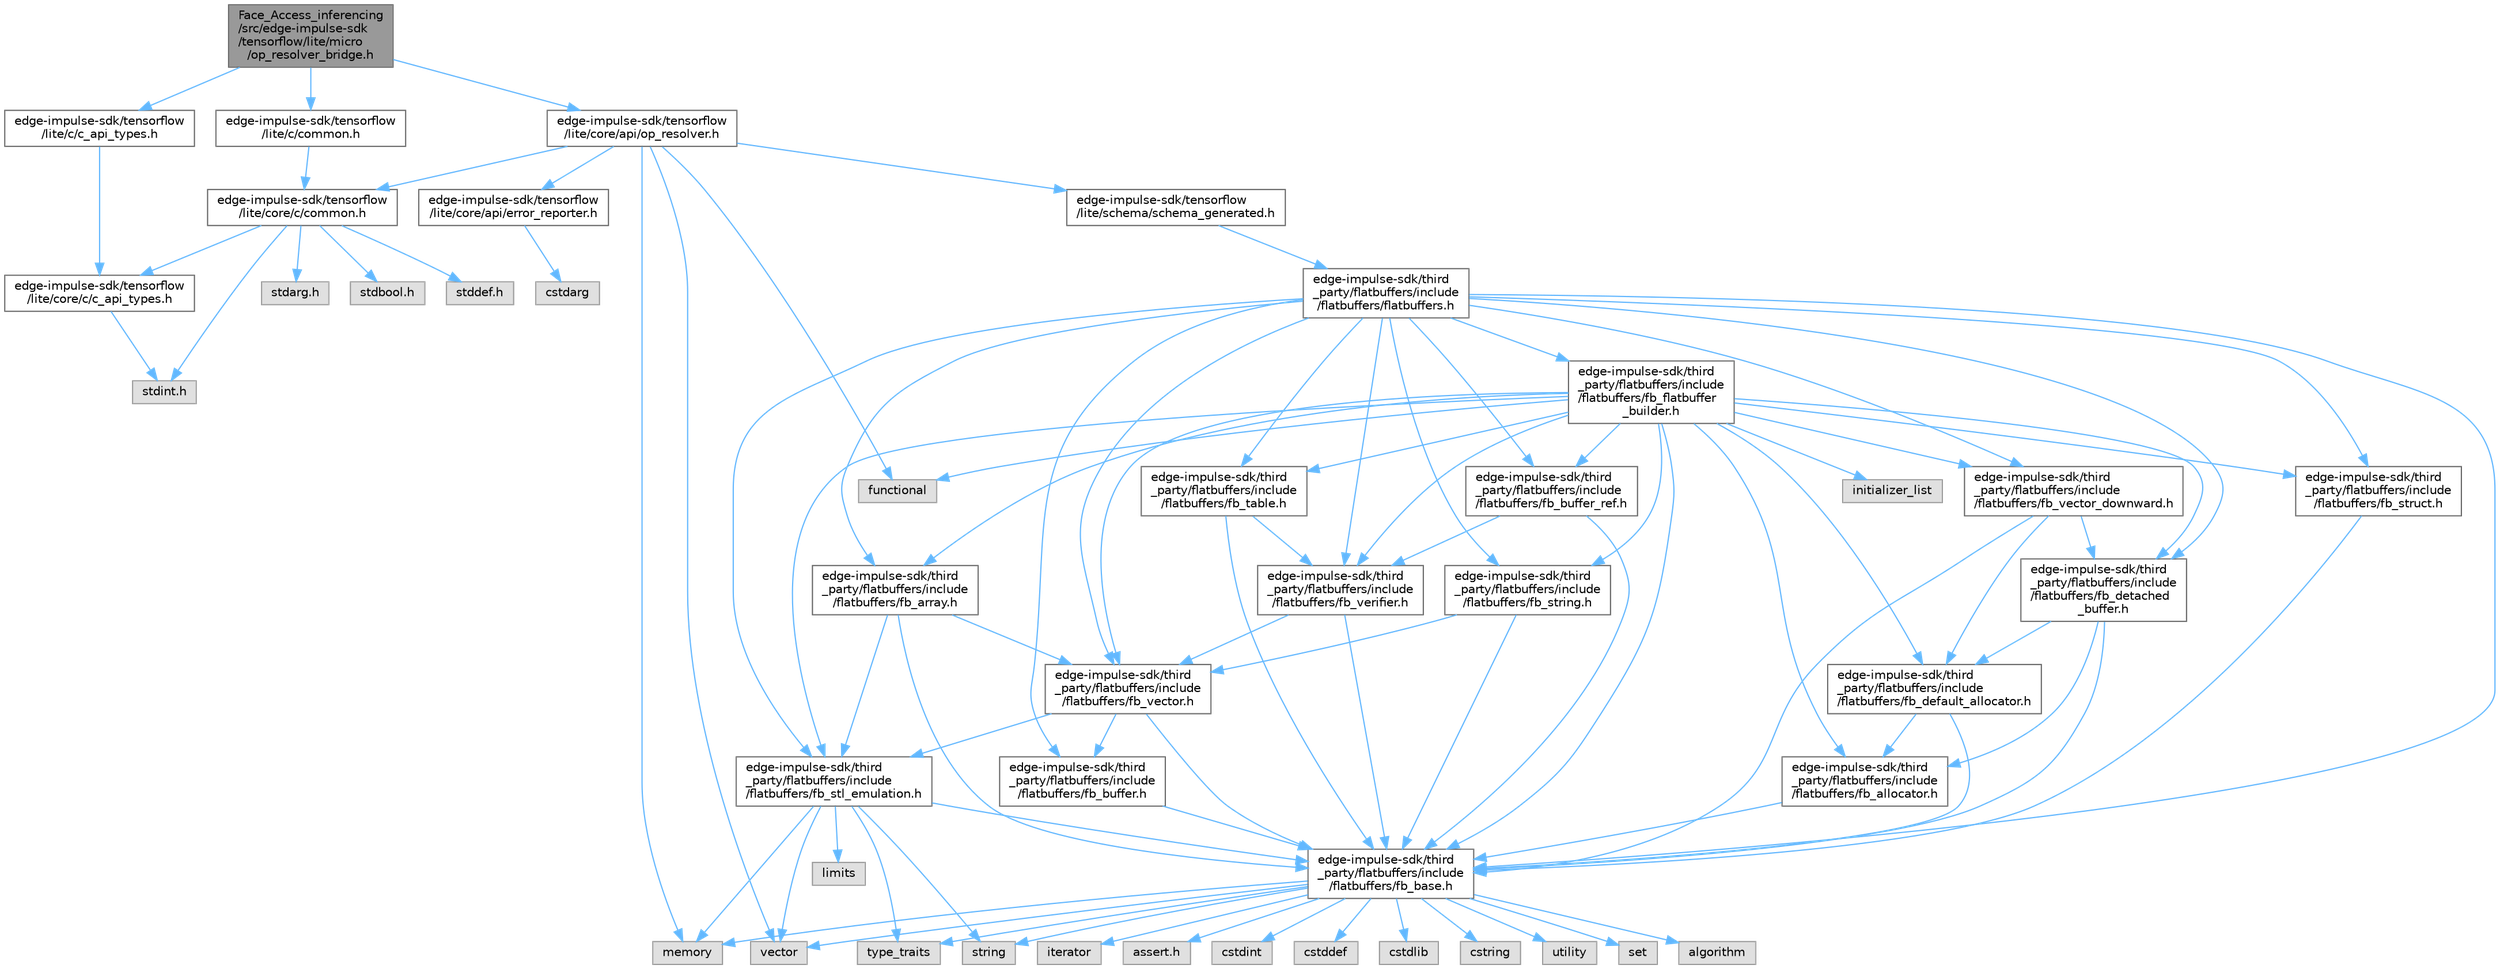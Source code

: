 digraph "Face_Access_inferencing/src/edge-impulse-sdk/tensorflow/lite/micro/op_resolver_bridge.h"
{
 // LATEX_PDF_SIZE
  bgcolor="transparent";
  edge [fontname=Helvetica,fontsize=10,labelfontname=Helvetica,labelfontsize=10];
  node [fontname=Helvetica,fontsize=10,shape=box,height=0.2,width=0.4];
  Node1 [id="Node000001",label="Face_Access_inferencing\l/src/edge-impulse-sdk\l/tensorflow/lite/micro\l/op_resolver_bridge.h",height=0.2,width=0.4,color="gray40", fillcolor="grey60", style="filled", fontcolor="black",tooltip=" "];
  Node1 -> Node2 [id="edge92_Node000001_Node000002",color="steelblue1",style="solid",tooltip=" "];
  Node2 [id="Node000002",label="edge-impulse-sdk/tensorflow\l/lite/c/c_api_types.h",height=0.2,width=0.4,color="grey40", fillcolor="white", style="filled",URL="$_face___access__inferencing_2src_2edge-impulse-sdk_2tensorflow_2lite_2c_2c__api__types_8h.html",tooltip=" "];
  Node2 -> Node3 [id="edge93_Node000002_Node000003",color="steelblue1",style="solid",tooltip=" "];
  Node3 [id="Node000003",label="edge-impulse-sdk/tensorflow\l/lite/core/c/c_api_types.h",height=0.2,width=0.4,color="grey40", fillcolor="white", style="filled",URL="$_face___access__inferencing_2src_2edge-impulse-sdk_2tensorflow_2lite_2core_2c_2c__api__types_8h.html",tooltip=" "];
  Node3 -> Node4 [id="edge94_Node000003_Node000004",color="steelblue1",style="solid",tooltip=" "];
  Node4 [id="Node000004",label="stdint.h",height=0.2,width=0.4,color="grey60", fillcolor="#E0E0E0", style="filled",tooltip=" "];
  Node1 -> Node5 [id="edge95_Node000001_Node000005",color="steelblue1",style="solid",tooltip=" "];
  Node5 [id="Node000005",label="edge-impulse-sdk/tensorflow\l/lite/c/common.h",height=0.2,width=0.4,color="grey40", fillcolor="white", style="filled",URL="$_face___access__inferencing_2src_2edge-impulse-sdk_2tensorflow_2lite_2c_2common_8h.html",tooltip=" "];
  Node5 -> Node6 [id="edge96_Node000005_Node000006",color="steelblue1",style="solid",tooltip=" "];
  Node6 [id="Node000006",label="edge-impulse-sdk/tensorflow\l/lite/core/c/common.h",height=0.2,width=0.4,color="grey40", fillcolor="white", style="filled",URL="$_face___access__inferencing_2src_2edge-impulse-sdk_2tensorflow_2lite_2core_2c_2common_8h.html",tooltip=" "];
  Node6 -> Node7 [id="edge97_Node000006_Node000007",color="steelblue1",style="solid",tooltip=" "];
  Node7 [id="Node000007",label="stdarg.h",height=0.2,width=0.4,color="grey60", fillcolor="#E0E0E0", style="filled",tooltip=" "];
  Node6 -> Node8 [id="edge98_Node000006_Node000008",color="steelblue1",style="solid",tooltip=" "];
  Node8 [id="Node000008",label="stdbool.h",height=0.2,width=0.4,color="grey60", fillcolor="#E0E0E0", style="filled",tooltip=" "];
  Node6 -> Node9 [id="edge99_Node000006_Node000009",color="steelblue1",style="solid",tooltip=" "];
  Node9 [id="Node000009",label="stddef.h",height=0.2,width=0.4,color="grey60", fillcolor="#E0E0E0", style="filled",tooltip=" "];
  Node6 -> Node4 [id="edge100_Node000006_Node000004",color="steelblue1",style="solid",tooltip=" "];
  Node6 -> Node3 [id="edge101_Node000006_Node000003",color="steelblue1",style="solid",tooltip=" "];
  Node1 -> Node10 [id="edge102_Node000001_Node000010",color="steelblue1",style="solid",tooltip=" "];
  Node10 [id="Node000010",label="edge-impulse-sdk/tensorflow\l/lite/core/api/op_resolver.h",height=0.2,width=0.4,color="grey40", fillcolor="white", style="filled",URL="$_face___access__inferencing_2src_2edge-impulse-sdk_2tensorflow_2lite_2core_2api_2op__resolver_8h.html",tooltip=" "];
  Node10 -> Node11 [id="edge103_Node000010_Node000011",color="steelblue1",style="solid",tooltip=" "];
  Node11 [id="Node000011",label="functional",height=0.2,width=0.4,color="grey60", fillcolor="#E0E0E0", style="filled",tooltip=" "];
  Node10 -> Node12 [id="edge104_Node000010_Node000012",color="steelblue1",style="solid",tooltip=" "];
  Node12 [id="Node000012",label="memory",height=0.2,width=0.4,color="grey60", fillcolor="#E0E0E0", style="filled",tooltip=" "];
  Node10 -> Node13 [id="edge105_Node000010_Node000013",color="steelblue1",style="solid",tooltip=" "];
  Node13 [id="Node000013",label="vector",height=0.2,width=0.4,color="grey60", fillcolor="#E0E0E0", style="filled",tooltip=" "];
  Node10 -> Node14 [id="edge106_Node000010_Node000014",color="steelblue1",style="solid",tooltip=" "];
  Node14 [id="Node000014",label="edge-impulse-sdk/tensorflow\l/lite/core/api/error_reporter.h",height=0.2,width=0.4,color="grey40", fillcolor="white", style="filled",URL="$_face___access__inferencing_2src_2edge-impulse-sdk_2tensorflow_2lite_2core_2api_2error__reporter_8h.html",tooltip=" "];
  Node14 -> Node15 [id="edge107_Node000014_Node000015",color="steelblue1",style="solid",tooltip=" "];
  Node15 [id="Node000015",label="cstdarg",height=0.2,width=0.4,color="grey60", fillcolor="#E0E0E0", style="filled",tooltip=" "];
  Node10 -> Node6 [id="edge108_Node000010_Node000006",color="steelblue1",style="solid",tooltip=" "];
  Node10 -> Node16 [id="edge109_Node000010_Node000016",color="steelblue1",style="solid",tooltip=" "];
  Node16 [id="Node000016",label="edge-impulse-sdk/tensorflow\l/lite/schema/schema_generated.h",height=0.2,width=0.4,color="grey40", fillcolor="white", style="filled",URL="$_face___access__inferencing_2src_2edge-impulse-sdk_2tensorflow_2lite_2schema_2schema__generated_8h.html",tooltip=" "];
  Node16 -> Node17 [id="edge110_Node000016_Node000017",color="steelblue1",style="solid",tooltip=" "];
  Node17 [id="Node000017",label="edge-impulse-sdk/third\l_party/flatbuffers/include\l/flatbuffers/flatbuffers.h",height=0.2,width=0.4,color="grey40", fillcolor="white", style="filled",URL="$_face___access__inferencing_2src_2edge-impulse-sdk_2third__party_2flatbuffers_2include_2flatbuffers_2flatbuffers_8h.html",tooltip=" "];
  Node17 -> Node18 [id="edge111_Node000017_Node000018",color="steelblue1",style="solid",tooltip=" "];
  Node18 [id="Node000018",label="edge-impulse-sdk/third\l_party/flatbuffers/include\l/flatbuffers/fb_array.h",height=0.2,width=0.4,color="grey40", fillcolor="white", style="filled",URL="$fb__array_8h.html",tooltip=" "];
  Node18 -> Node19 [id="edge112_Node000018_Node000019",color="steelblue1",style="solid",tooltip=" "];
  Node19 [id="Node000019",label="edge-impulse-sdk/third\l_party/flatbuffers/include\l/flatbuffers/fb_base.h",height=0.2,width=0.4,color="grey40", fillcolor="white", style="filled",URL="$fb__base_8h.html",tooltip=" "];
  Node19 -> Node20 [id="edge113_Node000019_Node000020",color="steelblue1",style="solid",tooltip=" "];
  Node20 [id="Node000020",label="assert.h",height=0.2,width=0.4,color="grey60", fillcolor="#E0E0E0", style="filled",tooltip=" "];
  Node19 -> Node21 [id="edge114_Node000019_Node000021",color="steelblue1",style="solid",tooltip=" "];
  Node21 [id="Node000021",label="cstdint",height=0.2,width=0.4,color="grey60", fillcolor="#E0E0E0", style="filled",tooltip=" "];
  Node19 -> Node22 [id="edge115_Node000019_Node000022",color="steelblue1",style="solid",tooltip=" "];
  Node22 [id="Node000022",label="cstddef",height=0.2,width=0.4,color="grey60", fillcolor="#E0E0E0", style="filled",tooltip=" "];
  Node19 -> Node23 [id="edge116_Node000019_Node000023",color="steelblue1",style="solid",tooltip=" "];
  Node23 [id="Node000023",label="cstdlib",height=0.2,width=0.4,color="grey60", fillcolor="#E0E0E0", style="filled",tooltip=" "];
  Node19 -> Node24 [id="edge117_Node000019_Node000024",color="steelblue1",style="solid",tooltip=" "];
  Node24 [id="Node000024",label="cstring",height=0.2,width=0.4,color="grey60", fillcolor="#E0E0E0", style="filled",tooltip=" "];
  Node19 -> Node25 [id="edge118_Node000019_Node000025",color="steelblue1",style="solid",tooltip=" "];
  Node25 [id="Node000025",label="utility",height=0.2,width=0.4,color="grey60", fillcolor="#E0E0E0", style="filled",tooltip=" "];
  Node19 -> Node26 [id="edge119_Node000019_Node000026",color="steelblue1",style="solid",tooltip=" "];
  Node26 [id="Node000026",label="string",height=0.2,width=0.4,color="grey60", fillcolor="#E0E0E0", style="filled",tooltip=" "];
  Node19 -> Node27 [id="edge120_Node000019_Node000027",color="steelblue1",style="solid",tooltip=" "];
  Node27 [id="Node000027",label="type_traits",height=0.2,width=0.4,color="grey60", fillcolor="#E0E0E0", style="filled",tooltip=" "];
  Node19 -> Node13 [id="edge121_Node000019_Node000013",color="steelblue1",style="solid",tooltip=" "];
  Node19 -> Node28 [id="edge122_Node000019_Node000028",color="steelblue1",style="solid",tooltip=" "];
  Node28 [id="Node000028",label="set",height=0.2,width=0.4,color="grey60", fillcolor="#E0E0E0", style="filled",tooltip=" "];
  Node19 -> Node29 [id="edge123_Node000019_Node000029",color="steelblue1",style="solid",tooltip=" "];
  Node29 [id="Node000029",label="algorithm",height=0.2,width=0.4,color="grey60", fillcolor="#E0E0E0", style="filled",tooltip=" "];
  Node19 -> Node30 [id="edge124_Node000019_Node000030",color="steelblue1",style="solid",tooltip=" "];
  Node30 [id="Node000030",label="iterator",height=0.2,width=0.4,color="grey60", fillcolor="#E0E0E0", style="filled",tooltip=" "];
  Node19 -> Node12 [id="edge125_Node000019_Node000012",color="steelblue1",style="solid",tooltip=" "];
  Node18 -> Node31 [id="edge126_Node000018_Node000031",color="steelblue1",style="solid",tooltip=" "];
  Node31 [id="Node000031",label="edge-impulse-sdk/third\l_party/flatbuffers/include\l/flatbuffers/fb_stl_emulation.h",height=0.2,width=0.4,color="grey40", fillcolor="white", style="filled",URL="$fb__stl__emulation_8h.html",tooltip=" "];
  Node31 -> Node19 [id="edge127_Node000031_Node000019",color="steelblue1",style="solid",tooltip=" "];
  Node31 -> Node26 [id="edge128_Node000031_Node000026",color="steelblue1",style="solid",tooltip=" "];
  Node31 -> Node27 [id="edge129_Node000031_Node000027",color="steelblue1",style="solid",tooltip=" "];
  Node31 -> Node13 [id="edge130_Node000031_Node000013",color="steelblue1",style="solid",tooltip=" "];
  Node31 -> Node12 [id="edge131_Node000031_Node000012",color="steelblue1",style="solid",tooltip=" "];
  Node31 -> Node32 [id="edge132_Node000031_Node000032",color="steelblue1",style="solid",tooltip=" "];
  Node32 [id="Node000032",label="limits",height=0.2,width=0.4,color="grey60", fillcolor="#E0E0E0", style="filled",tooltip=" "];
  Node18 -> Node33 [id="edge133_Node000018_Node000033",color="steelblue1",style="solid",tooltip=" "];
  Node33 [id="Node000033",label="edge-impulse-sdk/third\l_party/flatbuffers/include\l/flatbuffers/fb_vector.h",height=0.2,width=0.4,color="grey40", fillcolor="white", style="filled",URL="$fb__vector_8h.html",tooltip=" "];
  Node33 -> Node19 [id="edge134_Node000033_Node000019",color="steelblue1",style="solid",tooltip=" "];
  Node33 -> Node34 [id="edge135_Node000033_Node000034",color="steelblue1",style="solid",tooltip=" "];
  Node34 [id="Node000034",label="edge-impulse-sdk/third\l_party/flatbuffers/include\l/flatbuffers/fb_buffer.h",height=0.2,width=0.4,color="grey40", fillcolor="white", style="filled",URL="$fb__buffer_8h.html",tooltip=" "];
  Node34 -> Node19 [id="edge136_Node000034_Node000019",color="steelblue1",style="solid",tooltip=" "];
  Node33 -> Node31 [id="edge137_Node000033_Node000031",color="steelblue1",style="solid",tooltip=" "];
  Node17 -> Node19 [id="edge138_Node000017_Node000019",color="steelblue1",style="solid",tooltip=" "];
  Node17 -> Node34 [id="edge139_Node000017_Node000034",color="steelblue1",style="solid",tooltip=" "];
  Node17 -> Node35 [id="edge140_Node000017_Node000035",color="steelblue1",style="solid",tooltip=" "];
  Node35 [id="Node000035",label="edge-impulse-sdk/third\l_party/flatbuffers/include\l/flatbuffers/fb_buffer_ref.h",height=0.2,width=0.4,color="grey40", fillcolor="white", style="filled",URL="$fb__buffer__ref_8h.html",tooltip=" "];
  Node35 -> Node19 [id="edge141_Node000035_Node000019",color="steelblue1",style="solid",tooltip=" "];
  Node35 -> Node36 [id="edge142_Node000035_Node000036",color="steelblue1",style="solid",tooltip=" "];
  Node36 [id="Node000036",label="edge-impulse-sdk/third\l_party/flatbuffers/include\l/flatbuffers/fb_verifier.h",height=0.2,width=0.4,color="grey40", fillcolor="white", style="filled",URL="$fb__verifier_8h.html",tooltip=" "];
  Node36 -> Node19 [id="edge143_Node000036_Node000019",color="steelblue1",style="solid",tooltip=" "];
  Node36 -> Node33 [id="edge144_Node000036_Node000033",color="steelblue1",style="solid",tooltip=" "];
  Node17 -> Node37 [id="edge145_Node000017_Node000037",color="steelblue1",style="solid",tooltip=" "];
  Node37 [id="Node000037",label="edge-impulse-sdk/third\l_party/flatbuffers/include\l/flatbuffers/fb_detached\l_buffer.h",height=0.2,width=0.4,color="grey40", fillcolor="white", style="filled",URL="$fb__detached__buffer_8h.html",tooltip=" "];
  Node37 -> Node38 [id="edge146_Node000037_Node000038",color="steelblue1",style="solid",tooltip=" "];
  Node38 [id="Node000038",label="edge-impulse-sdk/third\l_party/flatbuffers/include\l/flatbuffers/fb_allocator.h",height=0.2,width=0.4,color="grey40", fillcolor="white", style="filled",URL="$fb__allocator_8h.html",tooltip=" "];
  Node38 -> Node19 [id="edge147_Node000038_Node000019",color="steelblue1",style="solid",tooltip=" "];
  Node37 -> Node19 [id="edge148_Node000037_Node000019",color="steelblue1",style="solid",tooltip=" "];
  Node37 -> Node39 [id="edge149_Node000037_Node000039",color="steelblue1",style="solid",tooltip=" "];
  Node39 [id="Node000039",label="edge-impulse-sdk/third\l_party/flatbuffers/include\l/flatbuffers/fb_default_allocator.h",height=0.2,width=0.4,color="grey40", fillcolor="white", style="filled",URL="$fb__default__allocator_8h.html",tooltip=" "];
  Node39 -> Node38 [id="edge150_Node000039_Node000038",color="steelblue1",style="solid",tooltip=" "];
  Node39 -> Node19 [id="edge151_Node000039_Node000019",color="steelblue1",style="solid",tooltip=" "];
  Node17 -> Node40 [id="edge152_Node000017_Node000040",color="steelblue1",style="solid",tooltip=" "];
  Node40 [id="Node000040",label="edge-impulse-sdk/third\l_party/flatbuffers/include\l/flatbuffers/fb_flatbuffer\l_builder.h",height=0.2,width=0.4,color="grey40", fillcolor="white", style="filled",URL="$fb__flatbuffer__builder_8h.html",tooltip=" "];
  Node40 -> Node11 [id="edge153_Node000040_Node000011",color="steelblue1",style="solid",tooltip=" "];
  Node40 -> Node41 [id="edge154_Node000040_Node000041",color="steelblue1",style="solid",tooltip=" "];
  Node41 [id="Node000041",label="initializer_list",height=0.2,width=0.4,color="grey60", fillcolor="#E0E0E0", style="filled",tooltip=" "];
  Node40 -> Node38 [id="edge155_Node000040_Node000038",color="steelblue1",style="solid",tooltip=" "];
  Node40 -> Node18 [id="edge156_Node000040_Node000018",color="steelblue1",style="solid",tooltip=" "];
  Node40 -> Node19 [id="edge157_Node000040_Node000019",color="steelblue1",style="solid",tooltip=" "];
  Node40 -> Node35 [id="edge158_Node000040_Node000035",color="steelblue1",style="solid",tooltip=" "];
  Node40 -> Node39 [id="edge159_Node000040_Node000039",color="steelblue1",style="solid",tooltip=" "];
  Node40 -> Node37 [id="edge160_Node000040_Node000037",color="steelblue1",style="solid",tooltip=" "];
  Node40 -> Node31 [id="edge161_Node000040_Node000031",color="steelblue1",style="solid",tooltip=" "];
  Node40 -> Node42 [id="edge162_Node000040_Node000042",color="steelblue1",style="solid",tooltip=" "];
  Node42 [id="Node000042",label="edge-impulse-sdk/third\l_party/flatbuffers/include\l/flatbuffers/fb_string.h",height=0.2,width=0.4,color="grey40", fillcolor="white", style="filled",URL="$fb__string_8h.html",tooltip=" "];
  Node42 -> Node19 [id="edge163_Node000042_Node000019",color="steelblue1",style="solid",tooltip=" "];
  Node42 -> Node33 [id="edge164_Node000042_Node000033",color="steelblue1",style="solid",tooltip=" "];
  Node40 -> Node43 [id="edge165_Node000040_Node000043",color="steelblue1",style="solid",tooltip=" "];
  Node43 [id="Node000043",label="edge-impulse-sdk/third\l_party/flatbuffers/include\l/flatbuffers/fb_struct.h",height=0.2,width=0.4,color="grey40", fillcolor="white", style="filled",URL="$fb__struct_8h.html",tooltip=" "];
  Node43 -> Node19 [id="edge166_Node000043_Node000019",color="steelblue1",style="solid",tooltip=" "];
  Node40 -> Node44 [id="edge167_Node000040_Node000044",color="steelblue1",style="solid",tooltip=" "];
  Node44 [id="Node000044",label="edge-impulse-sdk/third\l_party/flatbuffers/include\l/flatbuffers/fb_table.h",height=0.2,width=0.4,color="grey40", fillcolor="white", style="filled",URL="$fb__table_8h.html",tooltip=" "];
  Node44 -> Node19 [id="edge168_Node000044_Node000019",color="steelblue1",style="solid",tooltip=" "];
  Node44 -> Node36 [id="edge169_Node000044_Node000036",color="steelblue1",style="solid",tooltip=" "];
  Node40 -> Node33 [id="edge170_Node000040_Node000033",color="steelblue1",style="solid",tooltip=" "];
  Node40 -> Node45 [id="edge171_Node000040_Node000045",color="steelblue1",style="solid",tooltip=" "];
  Node45 [id="Node000045",label="edge-impulse-sdk/third\l_party/flatbuffers/include\l/flatbuffers/fb_vector_downward.h",height=0.2,width=0.4,color="grey40", fillcolor="white", style="filled",URL="$fb__vector__downward_8h.html",tooltip=" "];
  Node45 -> Node19 [id="edge172_Node000045_Node000019",color="steelblue1",style="solid",tooltip=" "];
  Node45 -> Node39 [id="edge173_Node000045_Node000039",color="steelblue1",style="solid",tooltip=" "];
  Node45 -> Node37 [id="edge174_Node000045_Node000037",color="steelblue1",style="solid",tooltip=" "];
  Node40 -> Node36 [id="edge175_Node000040_Node000036",color="steelblue1",style="solid",tooltip=" "];
  Node17 -> Node31 [id="edge176_Node000017_Node000031",color="steelblue1",style="solid",tooltip=" "];
  Node17 -> Node42 [id="edge177_Node000017_Node000042",color="steelblue1",style="solid",tooltip=" "];
  Node17 -> Node43 [id="edge178_Node000017_Node000043",color="steelblue1",style="solid",tooltip=" "];
  Node17 -> Node44 [id="edge179_Node000017_Node000044",color="steelblue1",style="solid",tooltip=" "];
  Node17 -> Node33 [id="edge180_Node000017_Node000033",color="steelblue1",style="solid",tooltip=" "];
  Node17 -> Node45 [id="edge181_Node000017_Node000045",color="steelblue1",style="solid",tooltip=" "];
  Node17 -> Node36 [id="edge182_Node000017_Node000036",color="steelblue1",style="solid",tooltip=" "];
}

